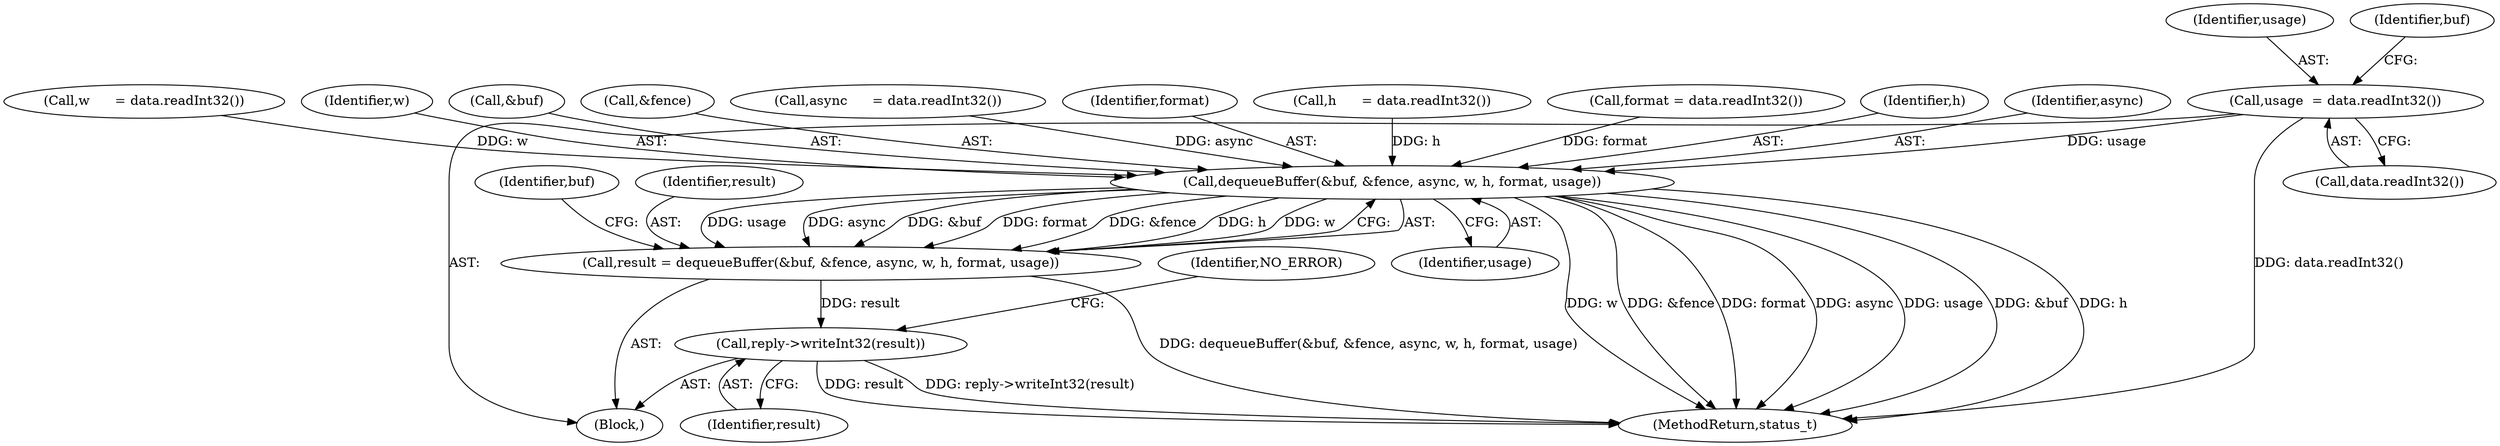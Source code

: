 digraph "0_Android_d06421fd37fbb7fd07002e6738fac3a223cb1a62@API" {
"1000187" [label="(Call,usage  = data.readInt32())"];
"1000198" [label="(Call,dequeueBuffer(&buf, &fence, async, w, h, format, usage))"];
"1000196" [label="(Call,result = dequeueBuffer(&buf, &fence, async, w, h, format, usage))"];
"1000222" [label="(Call,reply->writeInt32(result))"];
"1000205" [label="(Identifier,h)"];
"1000198" [label="(Call,dequeueBuffer(&buf, &fence, async, w, h, format, usage))"];
"1000203" [label="(Identifier,async)"];
"1000209" [label="(Identifier,buf)"];
"1000175" [label="(Call,w      = data.readInt32())"];
"1000204" [label="(Identifier,w)"];
"1000196" [label="(Call,result = dequeueBuffer(&buf, &fence, async, w, h, format, usage))"];
"1000199" [label="(Call,&buf)"];
"1000188" [label="(Identifier,usage)"];
"1000192" [label="(Identifier,buf)"];
"1000201" [label="(Call,&fence)"];
"1000171" [label="(Call,async      = data.readInt32())"];
"1000165" [label="(Block,)"];
"1000197" [label="(Identifier,result)"];
"1000225" [label="(Identifier,NO_ERROR)"];
"1000378" [label="(MethodReturn,status_t)"];
"1000189" [label="(Call,data.readInt32())"];
"1000222" [label="(Call,reply->writeInt32(result))"];
"1000187" [label="(Call,usage  = data.readInt32())"];
"1000206" [label="(Identifier,format)"];
"1000179" [label="(Call,h      = data.readInt32())"];
"1000207" [label="(Identifier,usage)"];
"1000223" [label="(Identifier,result)"];
"1000183" [label="(Call,format = data.readInt32())"];
"1000187" -> "1000165"  [label="AST: "];
"1000187" -> "1000189"  [label="CFG: "];
"1000188" -> "1000187"  [label="AST: "];
"1000189" -> "1000187"  [label="AST: "];
"1000192" -> "1000187"  [label="CFG: "];
"1000187" -> "1000378"  [label="DDG: data.readInt32()"];
"1000187" -> "1000198"  [label="DDG: usage"];
"1000198" -> "1000196"  [label="AST: "];
"1000198" -> "1000207"  [label="CFG: "];
"1000199" -> "1000198"  [label="AST: "];
"1000201" -> "1000198"  [label="AST: "];
"1000203" -> "1000198"  [label="AST: "];
"1000204" -> "1000198"  [label="AST: "];
"1000205" -> "1000198"  [label="AST: "];
"1000206" -> "1000198"  [label="AST: "];
"1000207" -> "1000198"  [label="AST: "];
"1000196" -> "1000198"  [label="CFG: "];
"1000198" -> "1000378"  [label="DDG: &fence"];
"1000198" -> "1000378"  [label="DDG: format"];
"1000198" -> "1000378"  [label="DDG: async"];
"1000198" -> "1000378"  [label="DDG: usage"];
"1000198" -> "1000378"  [label="DDG: &buf"];
"1000198" -> "1000378"  [label="DDG: h"];
"1000198" -> "1000378"  [label="DDG: w"];
"1000198" -> "1000196"  [label="DDG: usage"];
"1000198" -> "1000196"  [label="DDG: async"];
"1000198" -> "1000196"  [label="DDG: &buf"];
"1000198" -> "1000196"  [label="DDG: format"];
"1000198" -> "1000196"  [label="DDG: &fence"];
"1000198" -> "1000196"  [label="DDG: h"];
"1000198" -> "1000196"  [label="DDG: w"];
"1000171" -> "1000198"  [label="DDG: async"];
"1000175" -> "1000198"  [label="DDG: w"];
"1000179" -> "1000198"  [label="DDG: h"];
"1000183" -> "1000198"  [label="DDG: format"];
"1000196" -> "1000165"  [label="AST: "];
"1000197" -> "1000196"  [label="AST: "];
"1000209" -> "1000196"  [label="CFG: "];
"1000196" -> "1000378"  [label="DDG: dequeueBuffer(&buf, &fence, async, w, h, format, usage)"];
"1000196" -> "1000222"  [label="DDG: result"];
"1000222" -> "1000165"  [label="AST: "];
"1000222" -> "1000223"  [label="CFG: "];
"1000223" -> "1000222"  [label="AST: "];
"1000225" -> "1000222"  [label="CFG: "];
"1000222" -> "1000378"  [label="DDG: result"];
"1000222" -> "1000378"  [label="DDG: reply->writeInt32(result)"];
}
